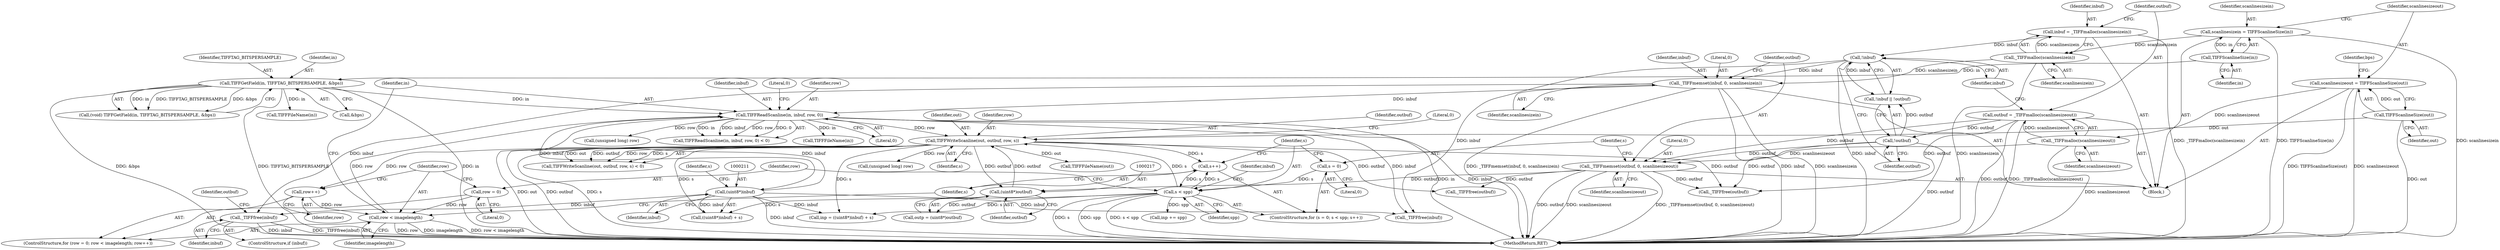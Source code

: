 digraph "0_libtiff_5c080298d59efa53264d7248bbe3a04660db6ef7@API" {
"1000256" [label="(Call,_TIFFfree(inbuf))"];
"1000159" [label="(Call,_TIFFmemset(inbuf, 0, scanlinesizein))"];
"1000154" [label="(Call,!inbuf)"];
"1000144" [label="(Call,inbuf = _TIFFmalloc(scanlinesizein))"];
"1000146" [label="(Call,_TIFFmalloc(scanlinesizein))"];
"1000105" [label="(Call,scanlinesizein = TIFFScanlineSize(in))"];
"1000107" [label="(Call,TIFFScanlineSize(in))"];
"1000210" [label="(Call,(uint8*)inbuf)"];
"1000190" [label="(Call,TIFFReadScanline(in, inbuf, row, 0))"];
"1000127" [label="(Call,TIFFGetField(in, TIFFTAG_BITSPERSAMPLE, &bps))"];
"1000181" [label="(Call,row < imagelength)"];
"1000184" [label="(Call,row++)"];
"1000239" [label="(Call,TIFFWriteScanline(out, outbuf, row, s))"];
"1000112" [label="(Call,TIFFScanlineSize(out))"];
"1000216" [label="(Call,(uint8*)outbuf)"];
"1000163" [label="(Call,_TIFFmemset(outbuf, 0, scanlinesizeout))"];
"1000156" [label="(Call,!outbuf)"];
"1000148" [label="(Call,outbuf = _TIFFmalloc(scanlinesizeout))"];
"1000150" [label="(Call,_TIFFmalloc(scanlinesizeout))"];
"1000110" [label="(Call,scanlinesizeout = TIFFScanlineSize(out))"];
"1000171" [label="(Call,s < spp)"];
"1000168" [label="(Call,s = 0)"];
"1000174" [label="(Call,s++)"];
"1000178" [label="(Call,row = 0)"];
"1000150" [label="(Call,_TIFFmalloc(scanlinesizeout))"];
"1000163" [label="(Call,_TIFFmemset(outbuf, 0, scanlinesizeout))"];
"1000156" [label="(Call,!outbuf)"];
"1000191" [label="(Identifier,in)"];
"1000161" [label="(Literal,0)"];
"1000257" [label="(Identifier,inbuf)"];
"1000250" [label="(Call,(unsigned long) row)"];
"1000213" [label="(Identifier,s)"];
"1000179" [label="(Identifier,row)"];
"1000107" [label="(Call,TIFFScanlineSize(in))"];
"1000192" [label="(Identifier,inbuf)"];
"1000125" [label="(Call,(void) TIFFGetField(in, TIFFTAG_BITSPERSAMPLE, &bps))"];
"1000165" [label="(Literal,0)"];
"1000275" [label="(MethodReturn,RET)"];
"1000154" [label="(Call,!inbuf)"];
"1000254" [label="(ControlStructure,if (inbuf))"];
"1000239" [label="(Call,TIFFWriteScanline(out, outbuf, row, s))"];
"1000172" [label="(Identifier,s)"];
"1000147" [label="(Identifier,scanlinesizein)"];
"1000183" [label="(Identifier,imagelength)"];
"1000212" [label="(Identifier,inbuf)"];
"1000123" [label="(Identifier,bps)"];
"1000185" [label="(Identifier,row)"];
"1000166" [label="(Identifier,scanlinesizeout)"];
"1000243" [label="(Identifier,s)"];
"1000127" [label="(Call,TIFFGetField(in, TIFFTAG_BITSPERSAMPLE, &bps))"];
"1000177" [label="(ControlStructure,for (row = 0; row < imagelength; row++))"];
"1000203" [label="(Call,(unsigned long) row)"];
"1000148" [label="(Call,outbuf = _TIFFmalloc(scanlinesizeout))"];
"1000170" [label="(Literal,0)"];
"1000167" [label="(ControlStructure,for (s = 0; s < spp; s++))"];
"1000174" [label="(Call,s++)"];
"1000149" [label="(Identifier,outbuf)"];
"1000260" [label="(Call,_TIFFfree(outbuf))"];
"1000164" [label="(Identifier,outbuf)"];
"1000184" [label="(Call,row++)"];
"1000190" [label="(Call,TIFFReadScanline(in, inbuf, row, 0))"];
"1000182" [label="(Identifier,row)"];
"1000151" [label="(Identifier,scanlinesizeout)"];
"1000259" [label="(Identifier,outbuf)"];
"1000207" [label="(Call,inp = ((uint8*)inbuf) + s)"];
"1000244" [label="(Literal,0)"];
"1000267" [label="(Call,_TIFFfree(inbuf))"];
"1000160" [label="(Identifier,inbuf)"];
"1000240" [label="(Identifier,out)"];
"1000157" [label="(Identifier,outbuf)"];
"1000138" [label="(Call,TIFFFileName(in))"];
"1000103" [label="(Block,)"];
"1000128" [label="(Identifier,in)"];
"1000129" [label="(Identifier,TIFFTAG_BITSPERSAMPLE)"];
"1000111" [label="(Identifier,scanlinesizeout)"];
"1000130" [label="(Call,&bps)"];
"1000169" [label="(Identifier,s)"];
"1000189" [label="(Call,TIFFReadScanline(in, inbuf, row, 0) < 0)"];
"1000247" [label="(Call,TIFFFileName(out))"];
"1000256" [label="(Call,_TIFFfree(inbuf))"];
"1000209" [label="(Call,((uint8*)inbuf) + s)"];
"1000168" [label="(Call,s = 0)"];
"1000181" [label="(Call,row < imagelength)"];
"1000200" [label="(Call,TIFFFileName(in))"];
"1000159" [label="(Call,_TIFFmemset(inbuf, 0, scanlinesizein))"];
"1000110" [label="(Call,scanlinesizeout = TIFFScanlineSize(out))"];
"1000195" [label="(Literal,0)"];
"1000112" [label="(Call,TIFFScanlineSize(out))"];
"1000153" [label="(Call,!inbuf || !outbuf)"];
"1000218" [label="(Identifier,outbuf)"];
"1000180" [label="(Literal,0)"];
"1000144" [label="(Call,inbuf = _TIFFmalloc(scanlinesizein))"];
"1000234" [label="(Call,inp += spp)"];
"1000146" [label="(Call,_TIFFmalloc(scanlinesizein))"];
"1000175" [label="(Identifier,s)"];
"1000162" [label="(Identifier,scanlinesizein)"];
"1000155" [label="(Identifier,inbuf)"];
"1000194" [label="(Literal,0)"];
"1000108" [label="(Identifier,in)"];
"1000271" [label="(Call,_TIFFfree(outbuf))"];
"1000214" [label="(Call,outp = (uint8*)outbuf)"];
"1000216" [label="(Call,(uint8*)outbuf)"];
"1000242" [label="(Identifier,row)"];
"1000210" [label="(Call,(uint8*)inbuf)"];
"1000178" [label="(Call,row = 0)"];
"1000113" [label="(Identifier,out)"];
"1000173" [label="(Identifier,spp)"];
"1000241" [label="(Identifier,outbuf)"];
"1000238" [label="(Call,TIFFWriteScanline(out, outbuf, row, s) < 0)"];
"1000145" [label="(Identifier,inbuf)"];
"1000105" [label="(Call,scanlinesizein = TIFFScanlineSize(in))"];
"1000193" [label="(Identifier,row)"];
"1000106" [label="(Identifier,scanlinesizein)"];
"1000171" [label="(Call,s < spp)"];
"1000255" [label="(Identifier,inbuf)"];
"1000256" -> "1000254"  [label="AST: "];
"1000256" -> "1000257"  [label="CFG: "];
"1000257" -> "1000256"  [label="AST: "];
"1000259" -> "1000256"  [label="CFG: "];
"1000256" -> "1000275"  [label="DDG: inbuf"];
"1000256" -> "1000275"  [label="DDG: _TIFFfree(inbuf)"];
"1000159" -> "1000256"  [label="DDG: inbuf"];
"1000210" -> "1000256"  [label="DDG: inbuf"];
"1000159" -> "1000103"  [label="AST: "];
"1000159" -> "1000162"  [label="CFG: "];
"1000160" -> "1000159"  [label="AST: "];
"1000161" -> "1000159"  [label="AST: "];
"1000162" -> "1000159"  [label="AST: "];
"1000164" -> "1000159"  [label="CFG: "];
"1000159" -> "1000275"  [label="DDG: _TIFFmemset(inbuf, 0, scanlinesizein)"];
"1000159" -> "1000275"  [label="DDG: inbuf"];
"1000159" -> "1000275"  [label="DDG: scanlinesizein"];
"1000154" -> "1000159"  [label="DDG: inbuf"];
"1000146" -> "1000159"  [label="DDG: scanlinesizein"];
"1000159" -> "1000190"  [label="DDG: inbuf"];
"1000154" -> "1000153"  [label="AST: "];
"1000154" -> "1000155"  [label="CFG: "];
"1000155" -> "1000154"  [label="AST: "];
"1000157" -> "1000154"  [label="CFG: "];
"1000153" -> "1000154"  [label="CFG: "];
"1000154" -> "1000275"  [label="DDG: inbuf"];
"1000154" -> "1000153"  [label="DDG: inbuf"];
"1000144" -> "1000154"  [label="DDG: inbuf"];
"1000154" -> "1000267"  [label="DDG: inbuf"];
"1000144" -> "1000103"  [label="AST: "];
"1000144" -> "1000146"  [label="CFG: "];
"1000145" -> "1000144"  [label="AST: "];
"1000146" -> "1000144"  [label="AST: "];
"1000149" -> "1000144"  [label="CFG: "];
"1000144" -> "1000275"  [label="DDG: _TIFFmalloc(scanlinesizein)"];
"1000146" -> "1000144"  [label="DDG: scanlinesizein"];
"1000146" -> "1000147"  [label="CFG: "];
"1000147" -> "1000146"  [label="AST: "];
"1000146" -> "1000275"  [label="DDG: scanlinesizein"];
"1000105" -> "1000146"  [label="DDG: scanlinesizein"];
"1000105" -> "1000103"  [label="AST: "];
"1000105" -> "1000107"  [label="CFG: "];
"1000106" -> "1000105"  [label="AST: "];
"1000107" -> "1000105"  [label="AST: "];
"1000111" -> "1000105"  [label="CFG: "];
"1000105" -> "1000275"  [label="DDG: TIFFScanlineSize(in)"];
"1000105" -> "1000275"  [label="DDG: scanlinesizein"];
"1000107" -> "1000105"  [label="DDG: in"];
"1000107" -> "1000108"  [label="CFG: "];
"1000108" -> "1000107"  [label="AST: "];
"1000107" -> "1000127"  [label="DDG: in"];
"1000210" -> "1000209"  [label="AST: "];
"1000210" -> "1000212"  [label="CFG: "];
"1000211" -> "1000210"  [label="AST: "];
"1000212" -> "1000210"  [label="AST: "];
"1000213" -> "1000210"  [label="CFG: "];
"1000210" -> "1000275"  [label="DDG: inbuf"];
"1000210" -> "1000190"  [label="DDG: inbuf"];
"1000210" -> "1000207"  [label="DDG: inbuf"];
"1000210" -> "1000209"  [label="DDG: inbuf"];
"1000190" -> "1000210"  [label="DDG: inbuf"];
"1000210" -> "1000267"  [label="DDG: inbuf"];
"1000190" -> "1000189"  [label="AST: "];
"1000190" -> "1000194"  [label="CFG: "];
"1000191" -> "1000190"  [label="AST: "];
"1000192" -> "1000190"  [label="AST: "];
"1000193" -> "1000190"  [label="AST: "];
"1000194" -> "1000190"  [label="AST: "];
"1000195" -> "1000190"  [label="CFG: "];
"1000190" -> "1000275"  [label="DDG: in"];
"1000190" -> "1000275"  [label="DDG: inbuf"];
"1000190" -> "1000189"  [label="DDG: in"];
"1000190" -> "1000189"  [label="DDG: inbuf"];
"1000190" -> "1000189"  [label="DDG: row"];
"1000190" -> "1000189"  [label="DDG: 0"];
"1000127" -> "1000190"  [label="DDG: in"];
"1000181" -> "1000190"  [label="DDG: row"];
"1000190" -> "1000200"  [label="DDG: in"];
"1000190" -> "1000203"  [label="DDG: row"];
"1000190" -> "1000239"  [label="DDG: row"];
"1000190" -> "1000267"  [label="DDG: inbuf"];
"1000127" -> "1000125"  [label="AST: "];
"1000127" -> "1000130"  [label="CFG: "];
"1000128" -> "1000127"  [label="AST: "];
"1000129" -> "1000127"  [label="AST: "];
"1000130" -> "1000127"  [label="AST: "];
"1000125" -> "1000127"  [label="CFG: "];
"1000127" -> "1000275"  [label="DDG: &bps"];
"1000127" -> "1000275"  [label="DDG: TIFFTAG_BITSPERSAMPLE"];
"1000127" -> "1000275"  [label="DDG: in"];
"1000127" -> "1000125"  [label="DDG: in"];
"1000127" -> "1000125"  [label="DDG: TIFFTAG_BITSPERSAMPLE"];
"1000127" -> "1000125"  [label="DDG: &bps"];
"1000127" -> "1000138"  [label="DDG: in"];
"1000181" -> "1000177"  [label="AST: "];
"1000181" -> "1000183"  [label="CFG: "];
"1000182" -> "1000181"  [label="AST: "];
"1000183" -> "1000181"  [label="AST: "];
"1000191" -> "1000181"  [label="CFG: "];
"1000175" -> "1000181"  [label="CFG: "];
"1000181" -> "1000275"  [label="DDG: row < imagelength"];
"1000181" -> "1000275"  [label="DDG: row"];
"1000181" -> "1000275"  [label="DDG: imagelength"];
"1000184" -> "1000181"  [label="DDG: row"];
"1000178" -> "1000181"  [label="DDG: row"];
"1000184" -> "1000177"  [label="AST: "];
"1000184" -> "1000185"  [label="CFG: "];
"1000185" -> "1000184"  [label="AST: "];
"1000182" -> "1000184"  [label="CFG: "];
"1000239" -> "1000184"  [label="DDG: row"];
"1000239" -> "1000238"  [label="AST: "];
"1000239" -> "1000243"  [label="CFG: "];
"1000240" -> "1000239"  [label="AST: "];
"1000241" -> "1000239"  [label="AST: "];
"1000242" -> "1000239"  [label="AST: "];
"1000243" -> "1000239"  [label="AST: "];
"1000244" -> "1000239"  [label="CFG: "];
"1000239" -> "1000275"  [label="DDG: out"];
"1000239" -> "1000275"  [label="DDG: outbuf"];
"1000239" -> "1000275"  [label="DDG: s"];
"1000239" -> "1000174"  [label="DDG: s"];
"1000239" -> "1000207"  [label="DDG: s"];
"1000239" -> "1000209"  [label="DDG: s"];
"1000239" -> "1000216"  [label="DDG: outbuf"];
"1000239" -> "1000238"  [label="DDG: out"];
"1000239" -> "1000238"  [label="DDG: outbuf"];
"1000239" -> "1000238"  [label="DDG: row"];
"1000239" -> "1000238"  [label="DDG: s"];
"1000112" -> "1000239"  [label="DDG: out"];
"1000216" -> "1000239"  [label="DDG: outbuf"];
"1000171" -> "1000239"  [label="DDG: s"];
"1000239" -> "1000247"  [label="DDG: out"];
"1000239" -> "1000250"  [label="DDG: row"];
"1000239" -> "1000260"  [label="DDG: outbuf"];
"1000239" -> "1000271"  [label="DDG: outbuf"];
"1000112" -> "1000110"  [label="AST: "];
"1000112" -> "1000113"  [label="CFG: "];
"1000113" -> "1000112"  [label="AST: "];
"1000110" -> "1000112"  [label="CFG: "];
"1000112" -> "1000275"  [label="DDG: out"];
"1000112" -> "1000110"  [label="DDG: out"];
"1000216" -> "1000214"  [label="AST: "];
"1000216" -> "1000218"  [label="CFG: "];
"1000217" -> "1000216"  [label="AST: "];
"1000218" -> "1000216"  [label="AST: "];
"1000214" -> "1000216"  [label="CFG: "];
"1000216" -> "1000214"  [label="DDG: outbuf"];
"1000163" -> "1000216"  [label="DDG: outbuf"];
"1000163" -> "1000103"  [label="AST: "];
"1000163" -> "1000166"  [label="CFG: "];
"1000164" -> "1000163"  [label="AST: "];
"1000165" -> "1000163"  [label="AST: "];
"1000166" -> "1000163"  [label="AST: "];
"1000169" -> "1000163"  [label="CFG: "];
"1000163" -> "1000275"  [label="DDG: outbuf"];
"1000163" -> "1000275"  [label="DDG: scanlinesizeout"];
"1000163" -> "1000275"  [label="DDG: _TIFFmemset(outbuf, 0, scanlinesizeout)"];
"1000156" -> "1000163"  [label="DDG: outbuf"];
"1000148" -> "1000163"  [label="DDG: outbuf"];
"1000150" -> "1000163"  [label="DDG: scanlinesizeout"];
"1000163" -> "1000260"  [label="DDG: outbuf"];
"1000163" -> "1000271"  [label="DDG: outbuf"];
"1000156" -> "1000153"  [label="AST: "];
"1000156" -> "1000157"  [label="CFG: "];
"1000157" -> "1000156"  [label="AST: "];
"1000153" -> "1000156"  [label="CFG: "];
"1000156" -> "1000275"  [label="DDG: outbuf"];
"1000156" -> "1000153"  [label="DDG: outbuf"];
"1000148" -> "1000156"  [label="DDG: outbuf"];
"1000156" -> "1000271"  [label="DDG: outbuf"];
"1000148" -> "1000103"  [label="AST: "];
"1000148" -> "1000150"  [label="CFG: "];
"1000149" -> "1000148"  [label="AST: "];
"1000150" -> "1000148"  [label="AST: "];
"1000155" -> "1000148"  [label="CFG: "];
"1000148" -> "1000275"  [label="DDG: outbuf"];
"1000148" -> "1000275"  [label="DDG: _TIFFmalloc(scanlinesizeout)"];
"1000150" -> "1000148"  [label="DDG: scanlinesizeout"];
"1000148" -> "1000271"  [label="DDG: outbuf"];
"1000150" -> "1000151"  [label="CFG: "];
"1000151" -> "1000150"  [label="AST: "];
"1000150" -> "1000275"  [label="DDG: scanlinesizeout"];
"1000110" -> "1000150"  [label="DDG: scanlinesizeout"];
"1000110" -> "1000103"  [label="AST: "];
"1000111" -> "1000110"  [label="AST: "];
"1000123" -> "1000110"  [label="CFG: "];
"1000110" -> "1000275"  [label="DDG: TIFFScanlineSize(out)"];
"1000110" -> "1000275"  [label="DDG: scanlinesizeout"];
"1000171" -> "1000167"  [label="AST: "];
"1000171" -> "1000173"  [label="CFG: "];
"1000172" -> "1000171"  [label="AST: "];
"1000173" -> "1000171"  [label="AST: "];
"1000179" -> "1000171"  [label="CFG: "];
"1000255" -> "1000171"  [label="CFG: "];
"1000171" -> "1000275"  [label="DDG: s"];
"1000171" -> "1000275"  [label="DDG: spp"];
"1000171" -> "1000275"  [label="DDG: s < spp"];
"1000168" -> "1000171"  [label="DDG: s"];
"1000174" -> "1000171"  [label="DDG: s"];
"1000171" -> "1000174"  [label="DDG: s"];
"1000171" -> "1000207"  [label="DDG: s"];
"1000171" -> "1000209"  [label="DDG: s"];
"1000171" -> "1000234"  [label="DDG: spp"];
"1000168" -> "1000167"  [label="AST: "];
"1000168" -> "1000170"  [label="CFG: "];
"1000169" -> "1000168"  [label="AST: "];
"1000170" -> "1000168"  [label="AST: "];
"1000172" -> "1000168"  [label="CFG: "];
"1000174" -> "1000167"  [label="AST: "];
"1000174" -> "1000175"  [label="CFG: "];
"1000175" -> "1000174"  [label="AST: "];
"1000172" -> "1000174"  [label="CFG: "];
"1000178" -> "1000177"  [label="AST: "];
"1000178" -> "1000180"  [label="CFG: "];
"1000179" -> "1000178"  [label="AST: "];
"1000180" -> "1000178"  [label="AST: "];
"1000182" -> "1000178"  [label="CFG: "];
}
